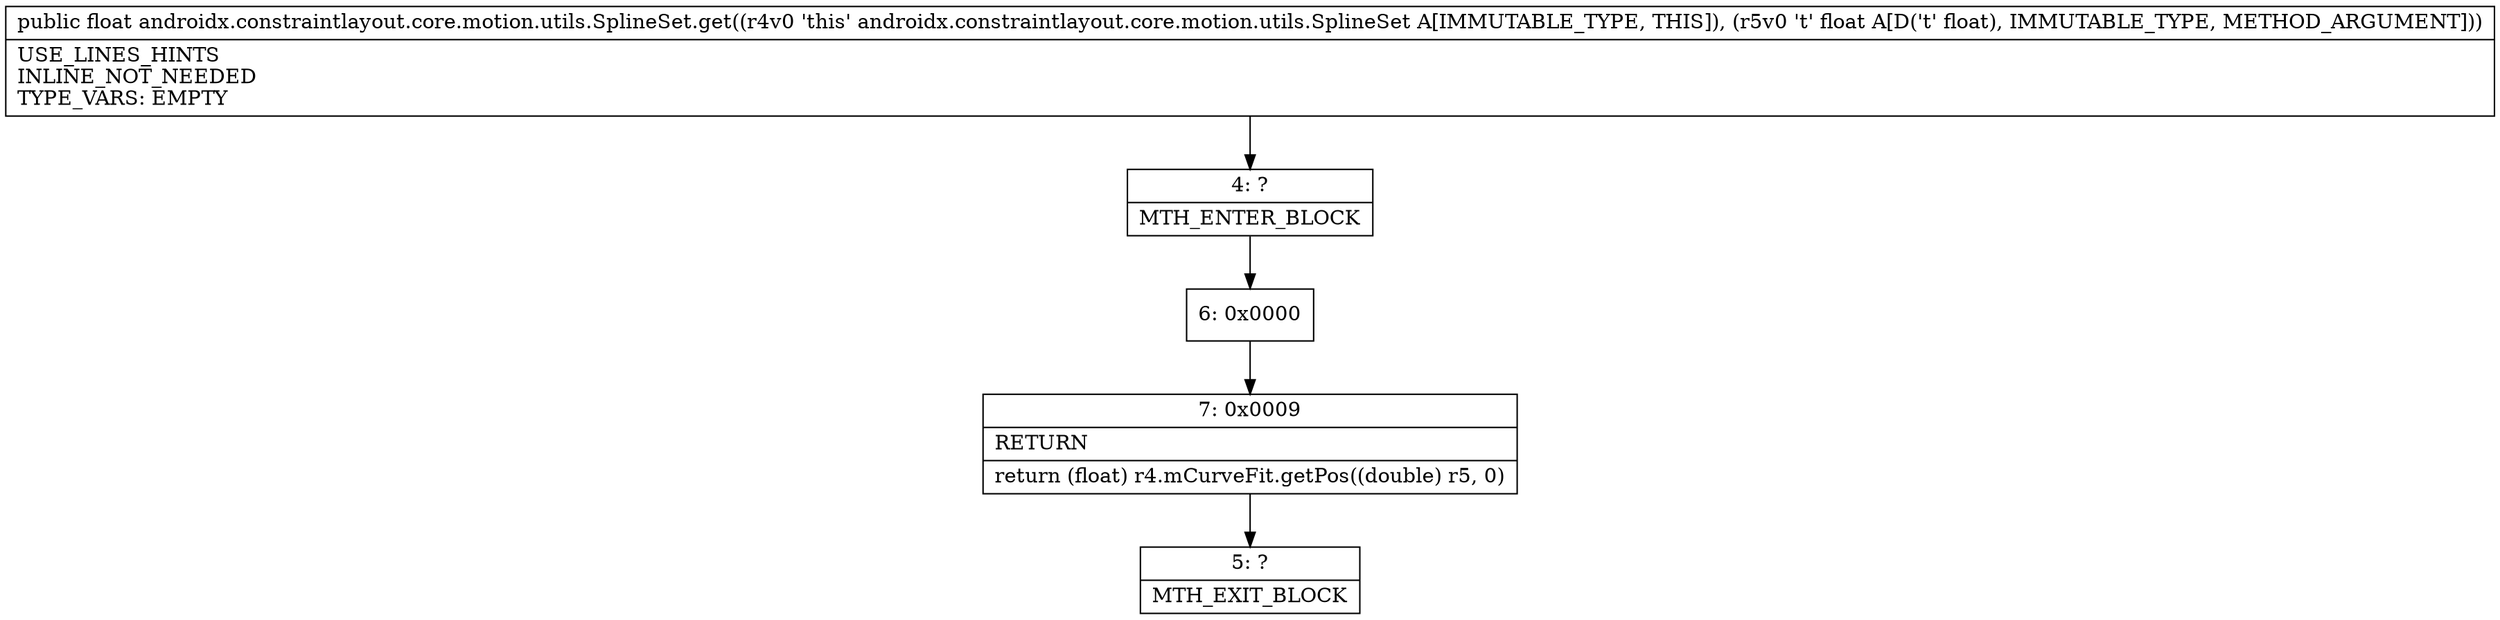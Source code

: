 digraph "CFG forandroidx.constraintlayout.core.motion.utils.SplineSet.get(F)F" {
Node_4 [shape=record,label="{4\:\ ?|MTH_ENTER_BLOCK\l}"];
Node_6 [shape=record,label="{6\:\ 0x0000}"];
Node_7 [shape=record,label="{7\:\ 0x0009|RETURN\l|return (float) r4.mCurveFit.getPos((double) r5, 0)\l}"];
Node_5 [shape=record,label="{5\:\ ?|MTH_EXIT_BLOCK\l}"];
MethodNode[shape=record,label="{public float androidx.constraintlayout.core.motion.utils.SplineSet.get((r4v0 'this' androidx.constraintlayout.core.motion.utils.SplineSet A[IMMUTABLE_TYPE, THIS]), (r5v0 't' float A[D('t' float), IMMUTABLE_TYPE, METHOD_ARGUMENT]))  | USE_LINES_HINTS\lINLINE_NOT_NEEDED\lTYPE_VARS: EMPTY\l}"];
MethodNode -> Node_4;Node_4 -> Node_6;
Node_6 -> Node_7;
Node_7 -> Node_5;
}

